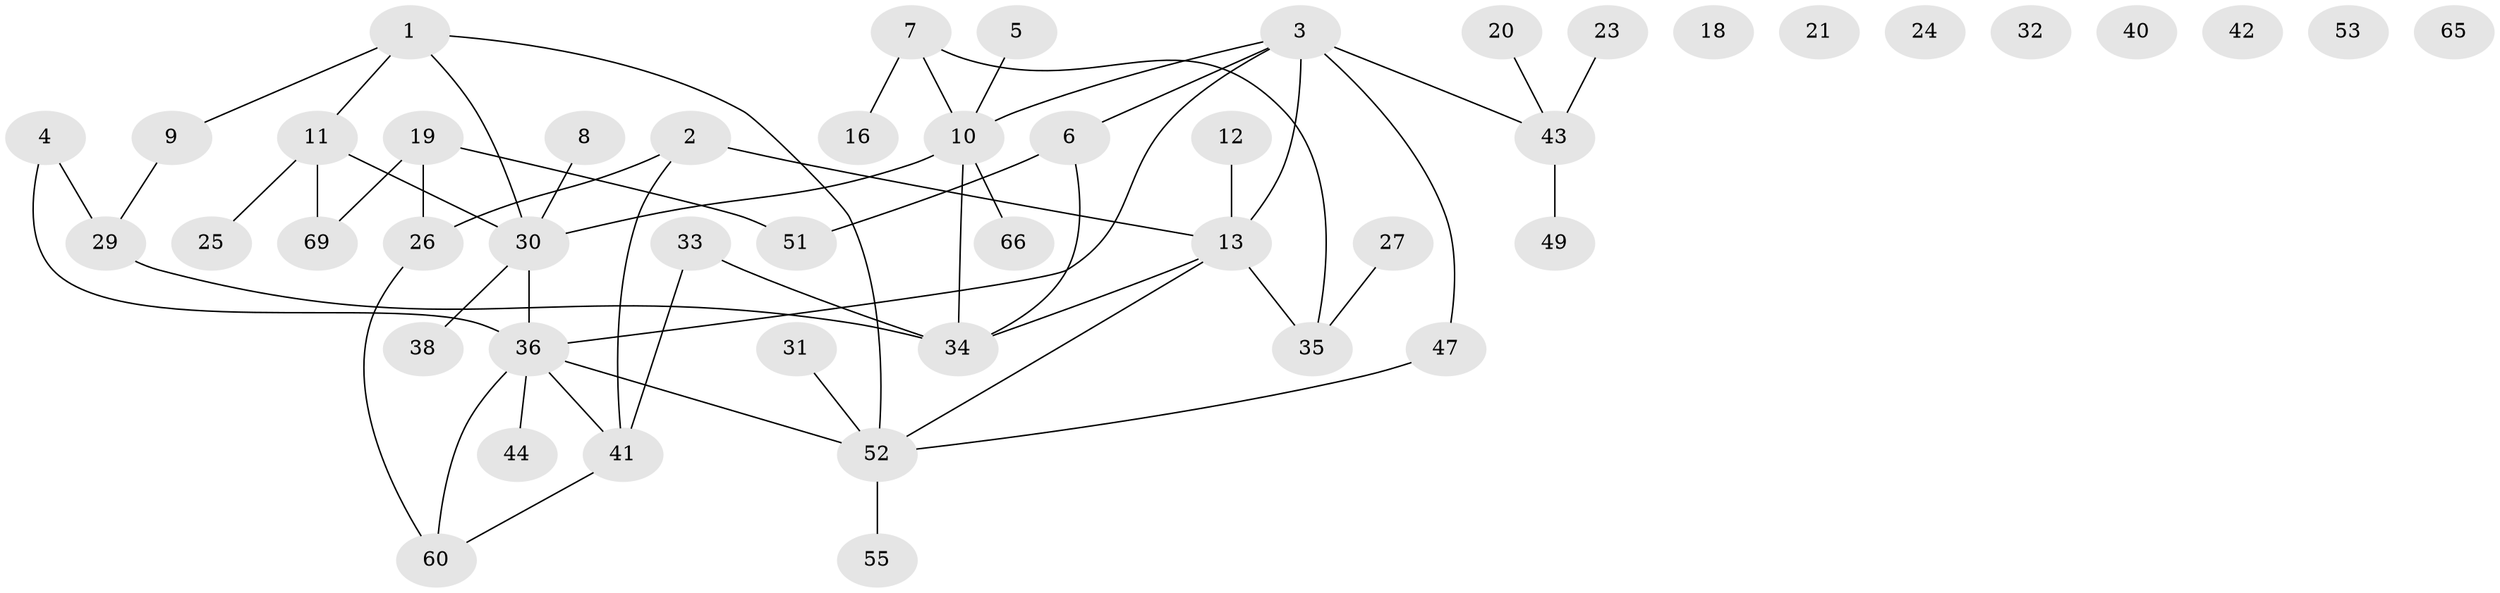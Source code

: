 // Generated by graph-tools (version 1.1) at 2025/23/03/03/25 07:23:26]
// undirected, 47 vertices, 54 edges
graph export_dot {
graph [start="1"]
  node [color=gray90,style=filled];
  1 [super="+15"];
  2;
  3 [super="+46"];
  4 [super="+56"];
  5;
  6 [super="+22"];
  7 [super="+14"];
  8 [super="+28"];
  9;
  10;
  11 [super="+70"];
  12 [super="+64"];
  13 [super="+17"];
  16;
  18;
  19 [super="+48"];
  20;
  21 [super="+45"];
  23;
  24;
  25;
  26 [super="+54"];
  27;
  29 [super="+61"];
  30 [super="+50"];
  31 [super="+58"];
  32;
  33;
  34 [super="+59"];
  35 [super="+37"];
  36 [super="+39"];
  38;
  40 [super="+67"];
  41 [super="+57"];
  42;
  43 [super="+63"];
  44;
  47;
  49;
  51 [super="+62"];
  52 [super="+68"];
  53;
  55;
  60;
  65;
  66;
  69;
  1 -- 9;
  1 -- 30;
  1 -- 11;
  1 -- 52;
  2 -- 13;
  2 -- 41;
  2 -- 26;
  3 -- 10;
  3 -- 36;
  3 -- 47;
  3 -- 13;
  3 -- 6;
  3 -- 43;
  4 -- 29;
  4 -- 36;
  5 -- 10;
  6 -- 34 [weight=2];
  6 -- 51 [weight=2];
  7 -- 35;
  7 -- 16;
  7 -- 10;
  8 -- 30;
  9 -- 29;
  10 -- 30;
  10 -- 34;
  10 -- 66;
  11 -- 69;
  11 -- 25;
  11 -- 30;
  12 -- 13;
  13 -- 34;
  13 -- 52;
  13 -- 35;
  19 -- 26;
  19 -- 69;
  19 -- 51;
  20 -- 43;
  23 -- 43;
  26 -- 60;
  27 -- 35;
  29 -- 34 [weight=2];
  30 -- 38;
  30 -- 36;
  31 -- 52;
  33 -- 34;
  33 -- 41;
  36 -- 41;
  36 -- 44;
  36 -- 60;
  36 -- 52;
  41 -- 60;
  43 -- 49;
  47 -- 52;
  52 -- 55;
}
